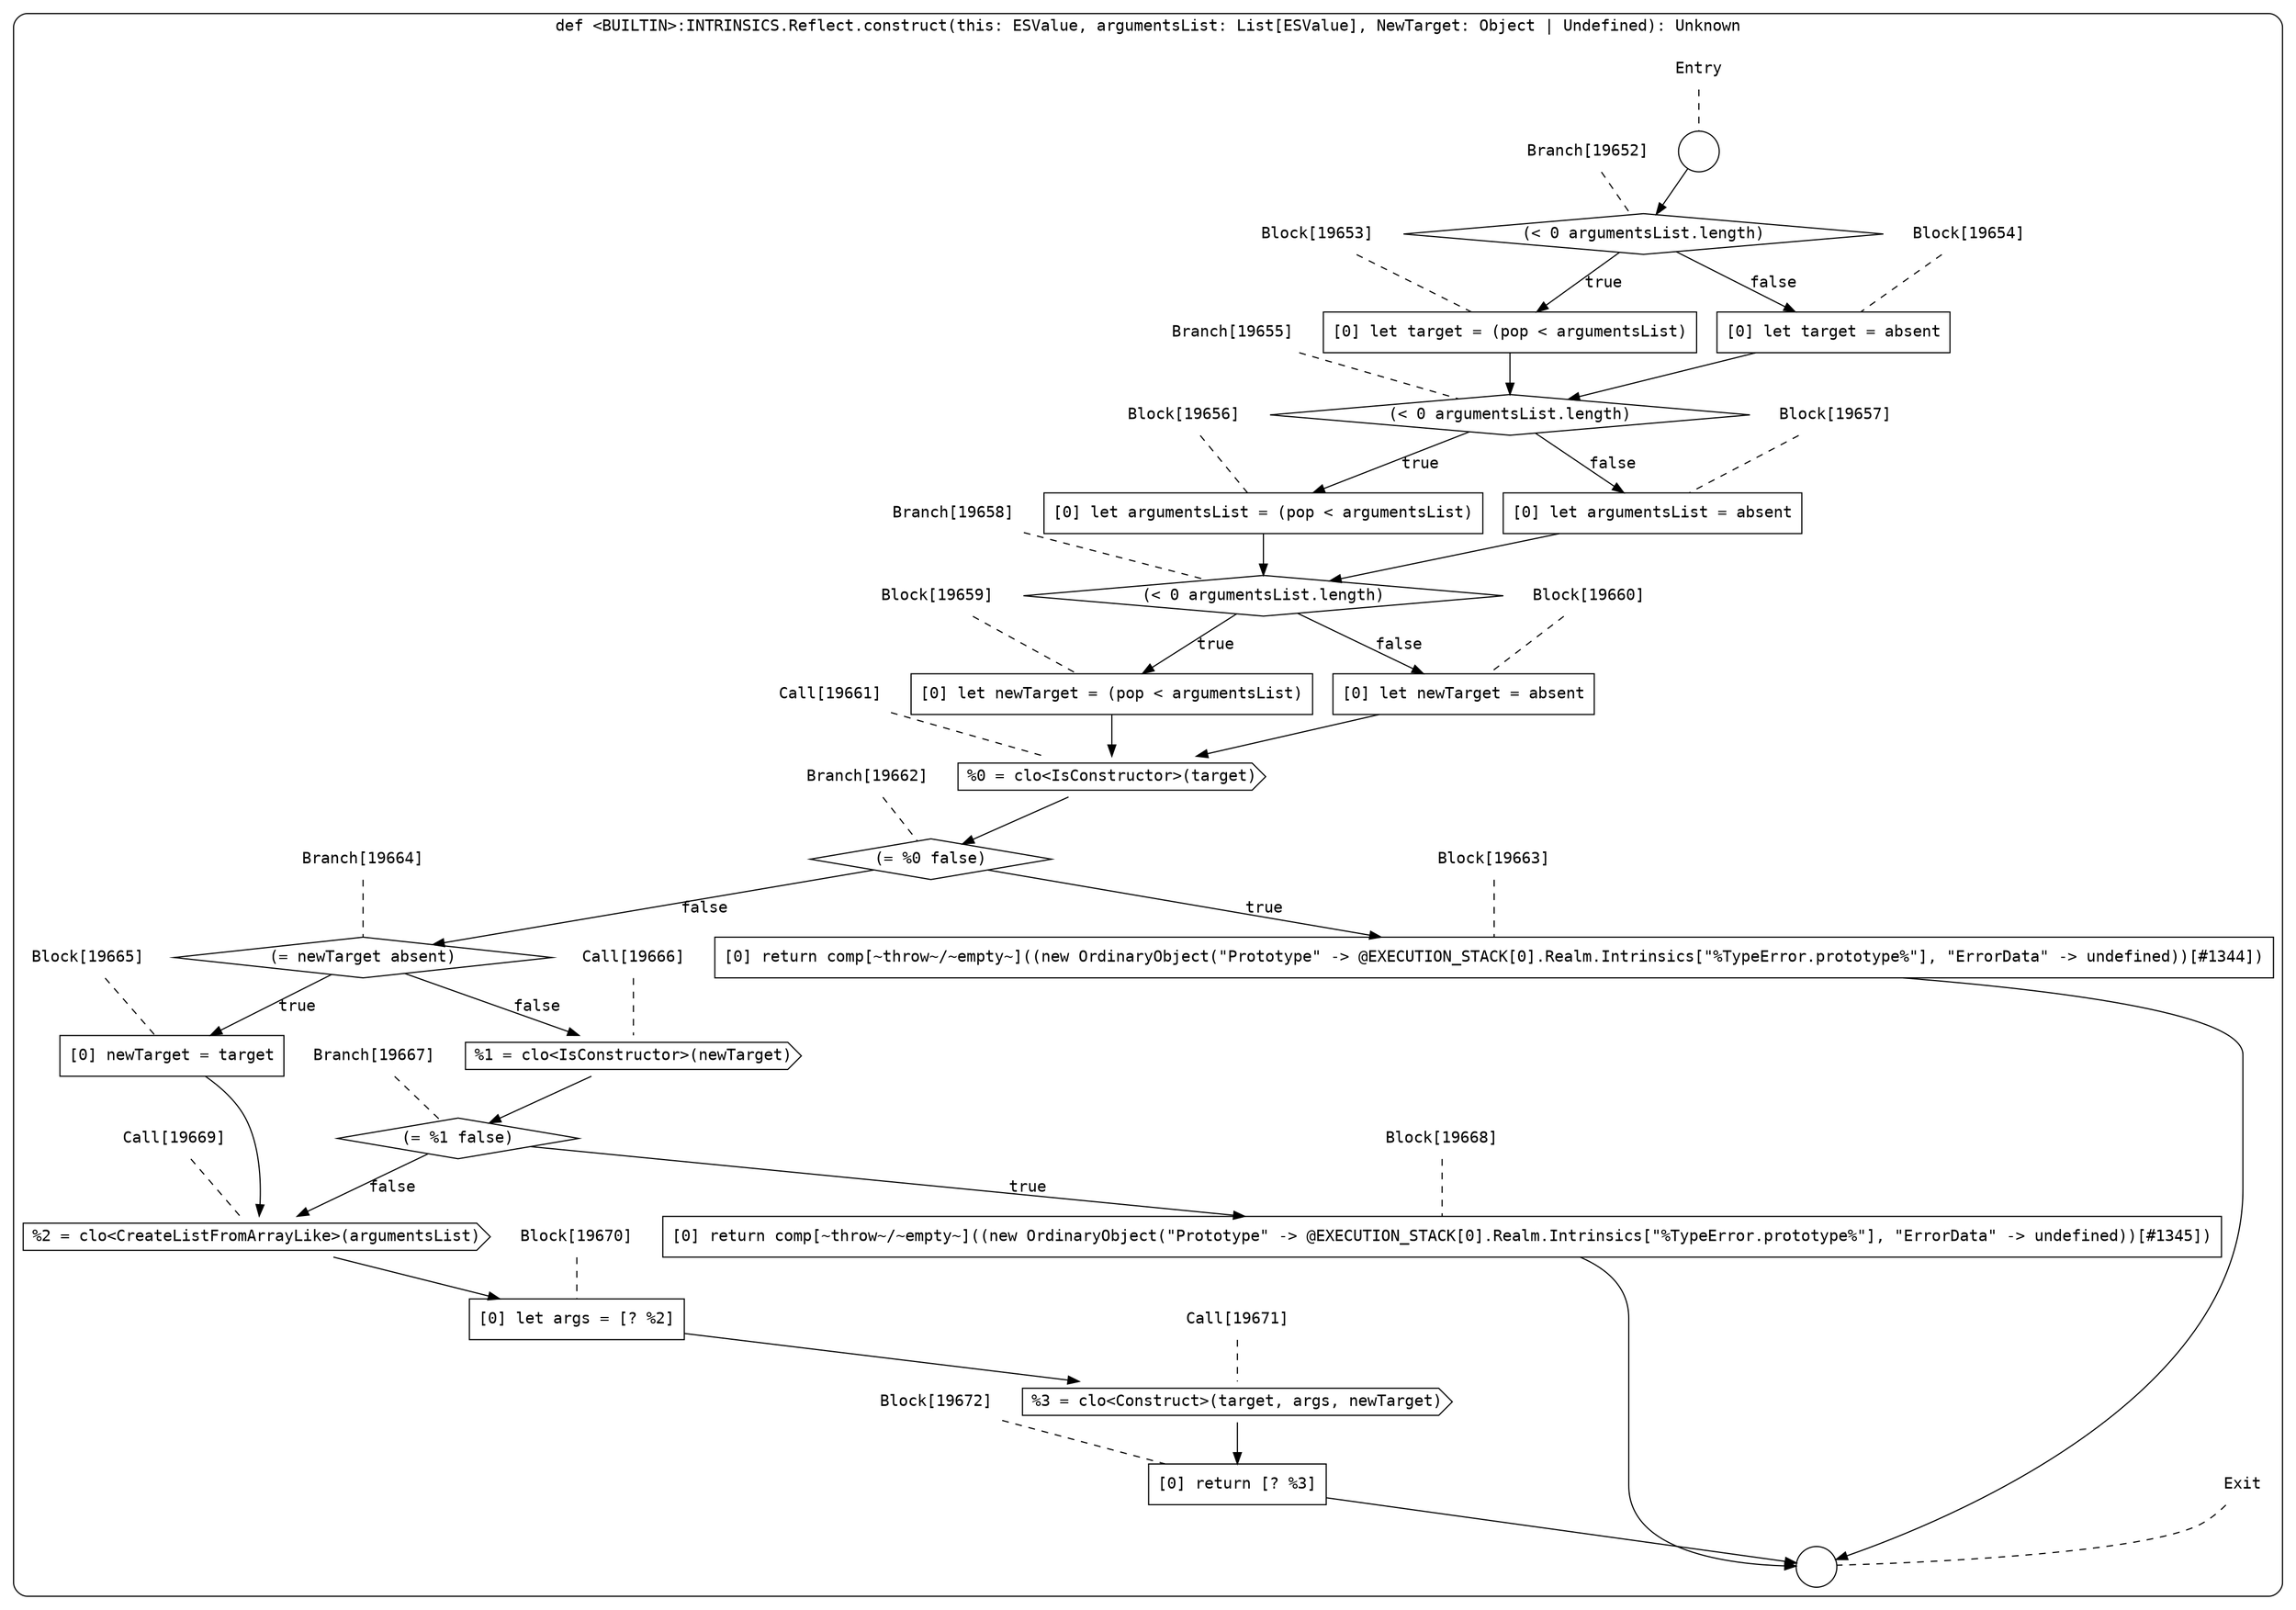 digraph {
  graph [fontname = "Consolas"]
  node [fontname = "Consolas"]
  edge [fontname = "Consolas"]
  subgraph cluster2647 {
    label = "def <BUILTIN>:INTRINSICS.Reflect.construct(this: ESValue, argumentsList: List[ESValue], NewTarget: Object | Undefined): Unknown"
    style = rounded
    cluster2647_entry_name [shape=none, label=<<font color="black">Entry</font>>]
    cluster2647_entry_name -> cluster2647_entry [arrowhead=none, color="black", style=dashed]
    cluster2647_entry [shape=circle label=" " color="black" fillcolor="white" style=filled]
    cluster2647_entry -> node19652 [color="black"]
    cluster2647_exit_name [shape=none, label=<<font color="black">Exit</font>>]
    cluster2647_exit_name -> cluster2647_exit [arrowhead=none, color="black", style=dashed]
    cluster2647_exit [shape=circle label=" " color="black" fillcolor="white" style=filled]
    node19652_name [shape=none, label=<<font color="black">Branch[19652]</font>>]
    node19652_name -> node19652 [arrowhead=none, color="black", style=dashed]
    node19652 [shape=diamond, label=<<font color="black">(&lt; 0 argumentsList.length)</font>> color="black" fillcolor="white", style=filled]
    node19652 -> node19653 [label=<<font color="black">true</font>> color="black"]
    node19652 -> node19654 [label=<<font color="black">false</font>> color="black"]
    node19653_name [shape=none, label=<<font color="black">Block[19653]</font>>]
    node19653_name -> node19653 [arrowhead=none, color="black", style=dashed]
    node19653 [shape=box, label=<<font color="black">[0] let target = (pop &lt; argumentsList)<BR ALIGN="LEFT"/></font>> color="black" fillcolor="white", style=filled]
    node19653 -> node19655 [color="black"]
    node19654_name [shape=none, label=<<font color="black">Block[19654]</font>>]
    node19654_name -> node19654 [arrowhead=none, color="black", style=dashed]
    node19654 [shape=box, label=<<font color="black">[0] let target = absent<BR ALIGN="LEFT"/></font>> color="black" fillcolor="white", style=filled]
    node19654 -> node19655 [color="black"]
    node19655_name [shape=none, label=<<font color="black">Branch[19655]</font>>]
    node19655_name -> node19655 [arrowhead=none, color="black", style=dashed]
    node19655 [shape=diamond, label=<<font color="black">(&lt; 0 argumentsList.length)</font>> color="black" fillcolor="white", style=filled]
    node19655 -> node19656 [label=<<font color="black">true</font>> color="black"]
    node19655 -> node19657 [label=<<font color="black">false</font>> color="black"]
    node19656_name [shape=none, label=<<font color="black">Block[19656]</font>>]
    node19656_name -> node19656 [arrowhead=none, color="black", style=dashed]
    node19656 [shape=box, label=<<font color="black">[0] let argumentsList = (pop &lt; argumentsList)<BR ALIGN="LEFT"/></font>> color="black" fillcolor="white", style=filled]
    node19656 -> node19658 [color="black"]
    node19657_name [shape=none, label=<<font color="black">Block[19657]</font>>]
    node19657_name -> node19657 [arrowhead=none, color="black", style=dashed]
    node19657 [shape=box, label=<<font color="black">[0] let argumentsList = absent<BR ALIGN="LEFT"/></font>> color="black" fillcolor="white", style=filled]
    node19657 -> node19658 [color="black"]
    node19658_name [shape=none, label=<<font color="black">Branch[19658]</font>>]
    node19658_name -> node19658 [arrowhead=none, color="black", style=dashed]
    node19658 [shape=diamond, label=<<font color="black">(&lt; 0 argumentsList.length)</font>> color="black" fillcolor="white", style=filled]
    node19658 -> node19659 [label=<<font color="black">true</font>> color="black"]
    node19658 -> node19660 [label=<<font color="black">false</font>> color="black"]
    node19659_name [shape=none, label=<<font color="black">Block[19659]</font>>]
    node19659_name -> node19659 [arrowhead=none, color="black", style=dashed]
    node19659 [shape=box, label=<<font color="black">[0] let newTarget = (pop &lt; argumentsList)<BR ALIGN="LEFT"/></font>> color="black" fillcolor="white", style=filled]
    node19659 -> node19661 [color="black"]
    node19660_name [shape=none, label=<<font color="black">Block[19660]</font>>]
    node19660_name -> node19660 [arrowhead=none, color="black", style=dashed]
    node19660 [shape=box, label=<<font color="black">[0] let newTarget = absent<BR ALIGN="LEFT"/></font>> color="black" fillcolor="white", style=filled]
    node19660 -> node19661 [color="black"]
    node19661_name [shape=none, label=<<font color="black">Call[19661]</font>>]
    node19661_name -> node19661 [arrowhead=none, color="black", style=dashed]
    node19661 [shape=cds, label=<<font color="black">%0 = clo&lt;IsConstructor&gt;(target)</font>> color="black" fillcolor="white", style=filled]
    node19661 -> node19662 [color="black"]
    node19662_name [shape=none, label=<<font color="black">Branch[19662]</font>>]
    node19662_name -> node19662 [arrowhead=none, color="black", style=dashed]
    node19662 [shape=diamond, label=<<font color="black">(= %0 false)</font>> color="black" fillcolor="white", style=filled]
    node19662 -> node19663 [label=<<font color="black">true</font>> color="black"]
    node19662 -> node19664 [label=<<font color="black">false</font>> color="black"]
    node19663_name [shape=none, label=<<font color="black">Block[19663]</font>>]
    node19663_name -> node19663 [arrowhead=none, color="black", style=dashed]
    node19663 [shape=box, label=<<font color="black">[0] return comp[~throw~/~empty~]((new OrdinaryObject(&quot;Prototype&quot; -&gt; @EXECUTION_STACK[0].Realm.Intrinsics[&quot;%TypeError.prototype%&quot;], &quot;ErrorData&quot; -&gt; undefined))[#1344])<BR ALIGN="LEFT"/></font>> color="black" fillcolor="white", style=filled]
    node19663 -> cluster2647_exit [color="black"]
    node19664_name [shape=none, label=<<font color="black">Branch[19664]</font>>]
    node19664_name -> node19664 [arrowhead=none, color="black", style=dashed]
    node19664 [shape=diamond, label=<<font color="black">(= newTarget absent)</font>> color="black" fillcolor="white", style=filled]
    node19664 -> node19665 [label=<<font color="black">true</font>> color="black"]
    node19664 -> node19666 [label=<<font color="black">false</font>> color="black"]
    node19665_name [shape=none, label=<<font color="black">Block[19665]</font>>]
    node19665_name -> node19665 [arrowhead=none, color="black", style=dashed]
    node19665 [shape=box, label=<<font color="black">[0] newTarget = target<BR ALIGN="LEFT"/></font>> color="black" fillcolor="white", style=filled]
    node19665 -> node19669 [color="black"]
    node19666_name [shape=none, label=<<font color="black">Call[19666]</font>>]
    node19666_name -> node19666 [arrowhead=none, color="black", style=dashed]
    node19666 [shape=cds, label=<<font color="black">%1 = clo&lt;IsConstructor&gt;(newTarget)</font>> color="black" fillcolor="white", style=filled]
    node19666 -> node19667 [color="black"]
    node19669_name [shape=none, label=<<font color="black">Call[19669]</font>>]
    node19669_name -> node19669 [arrowhead=none, color="black", style=dashed]
    node19669 [shape=cds, label=<<font color="black">%2 = clo&lt;CreateListFromArrayLike&gt;(argumentsList)</font>> color="black" fillcolor="white", style=filled]
    node19669 -> node19670 [color="black"]
    node19667_name [shape=none, label=<<font color="black">Branch[19667]</font>>]
    node19667_name -> node19667 [arrowhead=none, color="black", style=dashed]
    node19667 [shape=diamond, label=<<font color="black">(= %1 false)</font>> color="black" fillcolor="white", style=filled]
    node19667 -> node19668 [label=<<font color="black">true</font>> color="black"]
    node19667 -> node19669 [label=<<font color="black">false</font>> color="black"]
    node19670_name [shape=none, label=<<font color="black">Block[19670]</font>>]
    node19670_name -> node19670 [arrowhead=none, color="black", style=dashed]
    node19670 [shape=box, label=<<font color="black">[0] let args = [? %2]<BR ALIGN="LEFT"/></font>> color="black" fillcolor="white", style=filled]
    node19670 -> node19671 [color="black"]
    node19668_name [shape=none, label=<<font color="black">Block[19668]</font>>]
    node19668_name -> node19668 [arrowhead=none, color="black", style=dashed]
    node19668 [shape=box, label=<<font color="black">[0] return comp[~throw~/~empty~]((new OrdinaryObject(&quot;Prototype&quot; -&gt; @EXECUTION_STACK[0].Realm.Intrinsics[&quot;%TypeError.prototype%&quot;], &quot;ErrorData&quot; -&gt; undefined))[#1345])<BR ALIGN="LEFT"/></font>> color="black" fillcolor="white", style=filled]
    node19668 -> cluster2647_exit [color="black"]
    node19671_name [shape=none, label=<<font color="black">Call[19671]</font>>]
    node19671_name -> node19671 [arrowhead=none, color="black", style=dashed]
    node19671 [shape=cds, label=<<font color="black">%3 = clo&lt;Construct&gt;(target, args, newTarget)</font>> color="black" fillcolor="white", style=filled]
    node19671 -> node19672 [color="black"]
    node19672_name [shape=none, label=<<font color="black">Block[19672]</font>>]
    node19672_name -> node19672 [arrowhead=none, color="black", style=dashed]
    node19672 [shape=box, label=<<font color="black">[0] return [? %3]<BR ALIGN="LEFT"/></font>> color="black" fillcolor="white", style=filled]
    node19672 -> cluster2647_exit [color="black"]
  }
}